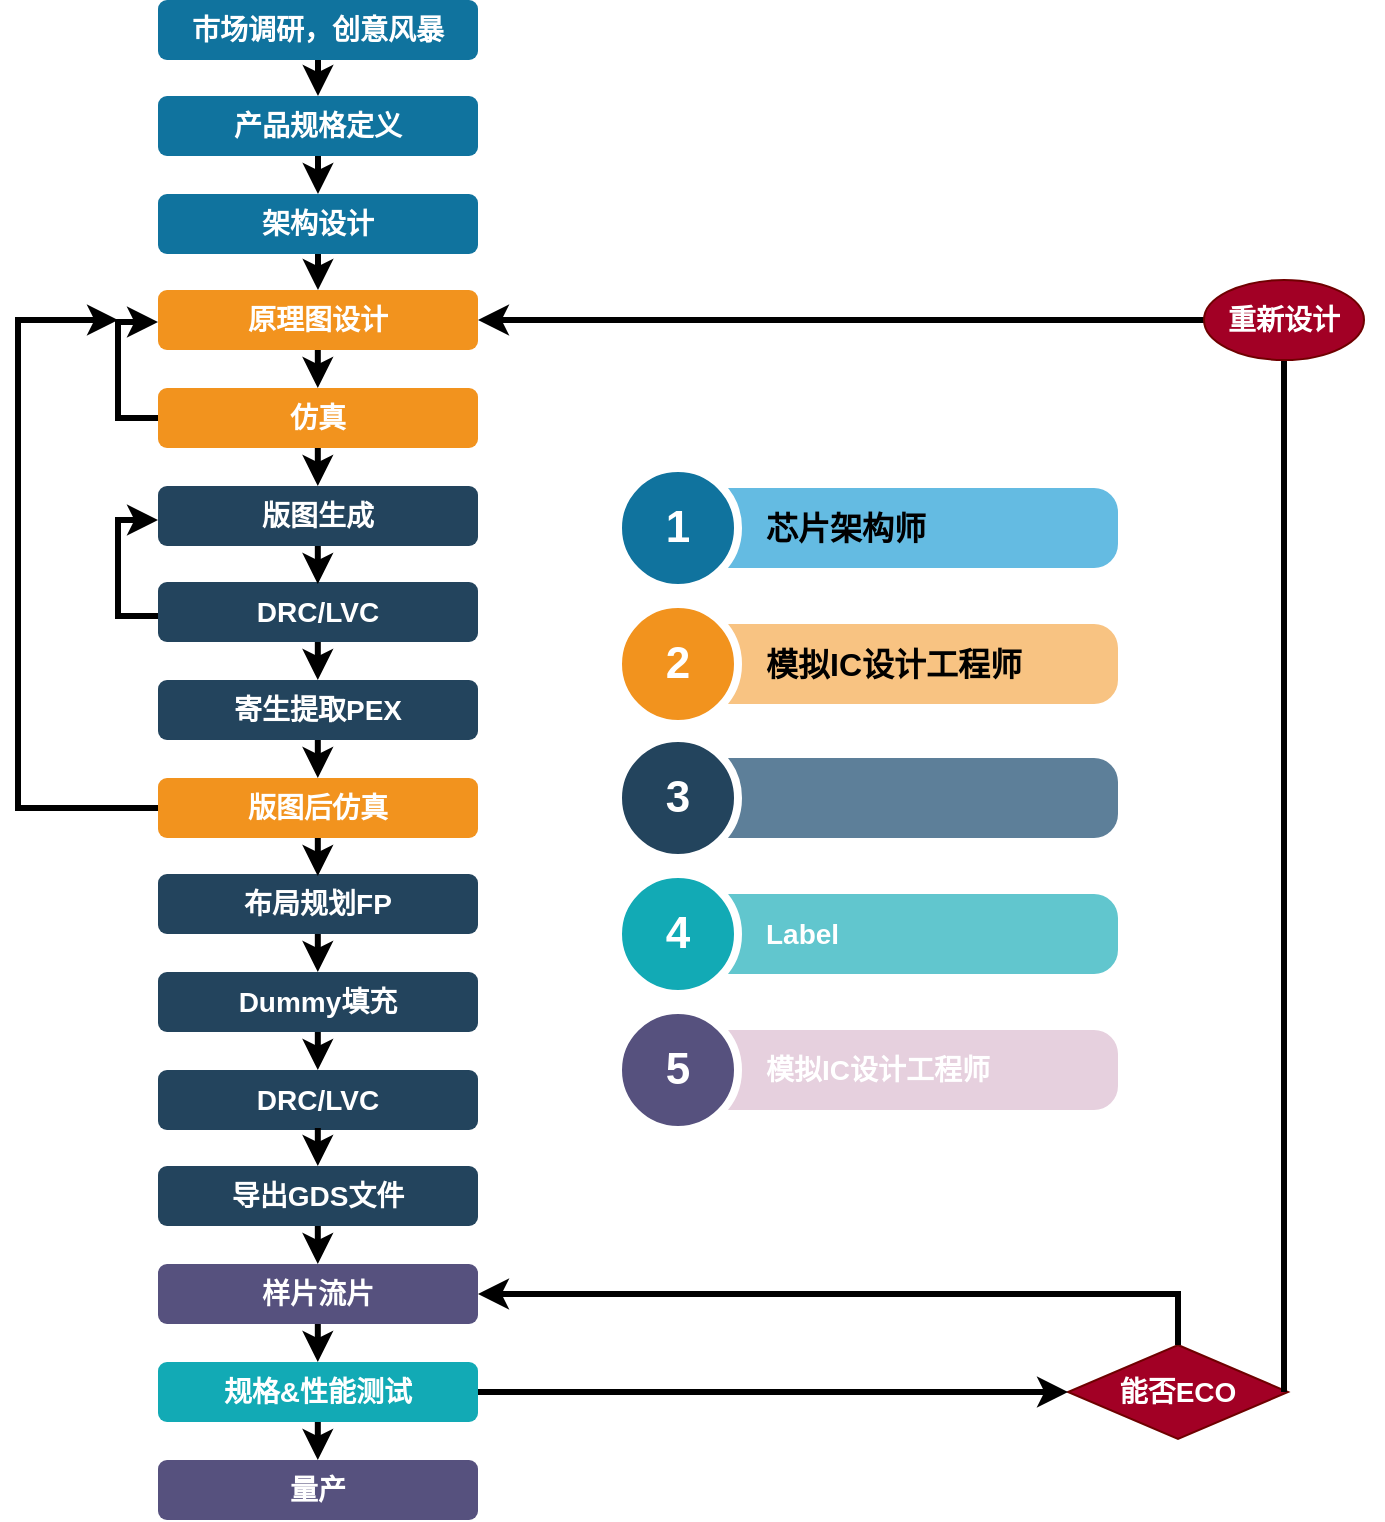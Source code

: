 <mxfile version="21.1.4" type="github">
  <diagram name="第 1 页" id="zuzwEsklc8ZXrd6iaa-z">
    <mxGraphModel dx="989" dy="527" grid="1" gridSize="10" guides="1" tooltips="1" connect="1" arrows="1" fold="1" page="1" pageScale="1" pageWidth="1169" pageHeight="827" math="0" shadow="0">
      <root>
        <mxCell id="0" />
        <mxCell id="1" parent="0" />
        <mxCell id="biOnji5yBdzb3iyCz2tb-88" value="市场调研，创意风暴" style="fillColor=#10739E;strokecolor=none;rounded=1;fontColor=#FFFFFF;strokeColor=none;fontStyle=1;fontSize=14;whiteSpace=wrap;html=1;" vertex="1" parent="1">
          <mxGeometry x="260" y="180" width="160" height="30" as="geometry" />
        </mxCell>
        <mxCell id="biOnji5yBdzb3iyCz2tb-89" value="原理图设计" style="fillColor=#F2931E;strokecolor=none;rounded=1;fontColor=#FFFFFF;strokeColor=none;fontStyle=1;fontSize=14;whiteSpace=wrap;html=1;" vertex="1" parent="1">
          <mxGeometry x="260" y="325" width="160" height="30" as="geometry" />
        </mxCell>
        <mxCell id="biOnji5yBdzb3iyCz2tb-91" value="版图生成" style="fillColor=#23445D;strokecolor=none;rounded=1;fontColor=#FFFFFF;strokeColor=none;fontStyle=1;fontSize=14;whiteSpace=wrap;html=1;" vertex="1" parent="1">
          <mxGeometry x="260" y="423" width="160" height="30" as="geometry" />
        </mxCell>
        <mxCell id="biOnji5yBdzb3iyCz2tb-92" value="规格&amp;amp;性能测试" style="fillColor=#12AAB5;strokecolor=none;rounded=1;fontColor=#FFFFFF;strokeColor=none;fontStyle=1;fontSize=14;whiteSpace=wrap;html=1;" vertex="1" parent="1">
          <mxGeometry x="260" y="861" width="160" height="30" as="geometry" />
        </mxCell>
        <mxCell id="biOnji5yBdzb3iyCz2tb-93" value="样片流片" style="fillColor=#56517E;strokecolor=none;rounded=1;fontColor=#FFFFFF;strokeColor=none;fontStyle=1;fontSize=14;whiteSpace=wrap;html=1;" vertex="1" parent="1">
          <mxGeometry x="260" y="812" width="160" height="30" as="geometry" />
        </mxCell>
        <mxCell id="biOnji5yBdzb3iyCz2tb-100" value="产品规格定义" style="fillColor=#10739E;strokecolor=none;rounded=1;fontColor=#FFFFFF;strokeColor=none;fontStyle=1;fontSize=14;whiteSpace=wrap;html=1;" vertex="1" parent="1">
          <mxGeometry x="260" y="228" width="160" height="30" as="geometry" />
        </mxCell>
        <mxCell id="biOnji5yBdzb3iyCz2tb-101" value="架构设计" style="fillColor=#10739E;strokecolor=none;rounded=1;fontColor=#FFFFFF;strokeColor=none;fontStyle=1;fontSize=14;whiteSpace=wrap;html=1;" vertex="1" parent="1">
          <mxGeometry x="260" y="277" width="160" height="30" as="geometry" />
        </mxCell>
        <mxCell id="biOnji5yBdzb3iyCz2tb-102" value="仿真" style="fillColor=#F2931E;strokecolor=none;rounded=1;fontColor=#FFFFFF;strokeColor=none;fontStyle=1;fontSize=14;whiteSpace=wrap;html=1;" vertex="1" parent="1">
          <mxGeometry x="260" y="374" width="160" height="30" as="geometry" />
        </mxCell>
        <mxCell id="biOnji5yBdzb3iyCz2tb-103" value="DRC/LVC" style="fillColor=#23445D;strokecolor=none;rounded=1;fontColor=#FFFFFF;strokeColor=none;fontStyle=1;fontSize=14;whiteSpace=wrap;html=1;" vertex="1" parent="1">
          <mxGeometry x="260" y="471" width="160" height="30" as="geometry" />
        </mxCell>
        <mxCell id="biOnji5yBdzb3iyCz2tb-104" value="寄生提取PEX" style="fillColor=#23445D;strokecolor=none;rounded=1;fontColor=#FFFFFF;strokeColor=none;fontStyle=1;fontSize=14;whiteSpace=wrap;html=1;" vertex="1" parent="1">
          <mxGeometry x="260" y="520" width="160" height="30" as="geometry" />
        </mxCell>
        <mxCell id="biOnji5yBdzb3iyCz2tb-105" value="版图后仿真" style="fillColor=#F2931E;strokecolor=none;rounded=1;fontColor=#FFFFFF;strokeColor=none;fontStyle=1;fontSize=14;whiteSpace=wrap;html=1;" vertex="1" parent="1">
          <mxGeometry x="260" y="569" width="160" height="30" as="geometry" />
        </mxCell>
        <mxCell id="biOnji5yBdzb3iyCz2tb-106" value="布局规划FP" style="fillColor=#23445D;strokecolor=none;rounded=1;fontColor=#FFFFFF;strokeColor=none;fontStyle=1;fontSize=14;whiteSpace=wrap;html=1;" vertex="1" parent="1">
          <mxGeometry x="260" y="617" width="160" height="30" as="geometry" />
        </mxCell>
        <mxCell id="biOnji5yBdzb3iyCz2tb-107" value="Dummy填充" style="fillColor=#23445D;strokecolor=none;rounded=1;fontColor=#FFFFFF;strokeColor=none;fontStyle=1;fontSize=14;whiteSpace=wrap;html=1;" vertex="1" parent="1">
          <mxGeometry x="260" y="666" width="160" height="30" as="geometry" />
        </mxCell>
        <mxCell id="biOnji5yBdzb3iyCz2tb-108" value="DRC/LVC" style="fillColor=#23445D;strokecolor=none;rounded=1;fontColor=#FFFFFF;strokeColor=none;fontStyle=1;fontSize=14;whiteSpace=wrap;html=1;" vertex="1" parent="1">
          <mxGeometry x="260" y="715" width="160" height="30" as="geometry" />
        </mxCell>
        <mxCell id="biOnji5yBdzb3iyCz2tb-110" value="导出GDS文件" style="fillColor=#23445D;strokecolor=none;rounded=1;fontColor=#FFFFFF;strokeColor=none;fontStyle=1;fontSize=14;whiteSpace=wrap;html=1;" vertex="1" parent="1">
          <mxGeometry x="260" y="763" width="160" height="30" as="geometry" />
        </mxCell>
        <mxCell id="biOnji5yBdzb3iyCz2tb-112" value="量产" style="fillColor=#56517E;strokecolor=none;rounded=1;fontColor=#FFFFFF;strokeColor=none;fontStyle=1;fontSize=14;whiteSpace=wrap;html=1;" vertex="1" parent="1">
          <mxGeometry x="260" y="910" width="160" height="30" as="geometry" />
        </mxCell>
        <mxCell id="biOnji5yBdzb3iyCz2tb-113" value="" style="endArrow=classic;html=1;rounded=0;exitX=0.5;exitY=1;exitDx=0;exitDy=0;strokeWidth=3;" edge="1" parent="1" source="biOnji5yBdzb3iyCz2tb-88" target="biOnji5yBdzb3iyCz2tb-100">
          <mxGeometry width="50" height="50" relative="1" as="geometry">
            <mxPoint x="310" y="230" as="sourcePoint" />
            <mxPoint x="350" y="220" as="targetPoint" />
          </mxGeometry>
        </mxCell>
        <mxCell id="biOnji5yBdzb3iyCz2tb-114" value="" style="endArrow=classic;html=1;rounded=0;entryX=0.5;entryY=0;entryDx=0;entryDy=0;exitX=0.5;exitY=1;exitDx=0;exitDy=0;strokeWidth=3;" edge="1" parent="1" source="biOnji5yBdzb3iyCz2tb-100" target="biOnji5yBdzb3iyCz2tb-101">
          <mxGeometry width="50" height="50" relative="1" as="geometry">
            <mxPoint x="340" y="260" as="sourcePoint" />
            <mxPoint x="350" y="238" as="targetPoint" />
          </mxGeometry>
        </mxCell>
        <mxCell id="biOnji5yBdzb3iyCz2tb-115" value="" style="endArrow=classic;html=1;rounded=0;entryX=0.5;entryY=0;entryDx=0;entryDy=0;exitX=0.5;exitY=1;exitDx=0;exitDy=0;strokeWidth=3;" edge="1" parent="1" source="biOnji5yBdzb3iyCz2tb-101" target="biOnji5yBdzb3iyCz2tb-89">
          <mxGeometry width="50" height="50" relative="1" as="geometry">
            <mxPoint x="350" y="268" as="sourcePoint" />
            <mxPoint x="350" y="289" as="targetPoint" />
          </mxGeometry>
        </mxCell>
        <mxCell id="biOnji5yBdzb3iyCz2tb-116" value="" style="endArrow=classic;html=1;rounded=0;entryX=0.5;entryY=0;entryDx=0;entryDy=0;exitX=0.5;exitY=1;exitDx=0;exitDy=0;strokeWidth=3;" edge="1" parent="1">
          <mxGeometry width="50" height="50" relative="1" as="geometry">
            <mxPoint x="339.91" y="355" as="sourcePoint" />
            <mxPoint x="339.91" y="374" as="targetPoint" />
          </mxGeometry>
        </mxCell>
        <mxCell id="biOnji5yBdzb3iyCz2tb-117" value="" style="endArrow=classic;html=1;rounded=0;entryX=0.5;entryY=0;entryDx=0;entryDy=0;exitX=0.5;exitY=1;exitDx=0;exitDy=0;strokeWidth=3;" edge="1" parent="1">
          <mxGeometry width="50" height="50" relative="1" as="geometry">
            <mxPoint x="339.91" y="404" as="sourcePoint" />
            <mxPoint x="339.91" y="423" as="targetPoint" />
          </mxGeometry>
        </mxCell>
        <mxCell id="biOnji5yBdzb3iyCz2tb-118" value="" style="endArrow=classic;html=1;rounded=0;entryX=0.5;entryY=0;entryDx=0;entryDy=0;exitX=0.5;exitY=1;exitDx=0;exitDy=0;strokeWidth=3;" edge="1" parent="1">
          <mxGeometry width="50" height="50" relative="1" as="geometry">
            <mxPoint x="339.91" y="453" as="sourcePoint" />
            <mxPoint x="339.91" y="472" as="targetPoint" />
          </mxGeometry>
        </mxCell>
        <mxCell id="biOnji5yBdzb3iyCz2tb-119" value="" style="endArrow=classic;html=1;rounded=0;entryX=0.5;entryY=0;entryDx=0;entryDy=0;exitX=0.5;exitY=1;exitDx=0;exitDy=0;strokeWidth=3;" edge="1" parent="1">
          <mxGeometry width="50" height="50" relative="1" as="geometry">
            <mxPoint x="339.91" y="501" as="sourcePoint" />
            <mxPoint x="339.91" y="520" as="targetPoint" />
          </mxGeometry>
        </mxCell>
        <mxCell id="biOnji5yBdzb3iyCz2tb-120" value="" style="endArrow=classic;html=1;rounded=0;entryX=0.5;entryY=0;entryDx=0;entryDy=0;exitX=0.5;exitY=1;exitDx=0;exitDy=0;strokeWidth=3;" edge="1" parent="1">
          <mxGeometry width="50" height="50" relative="1" as="geometry">
            <mxPoint x="339.91" y="550" as="sourcePoint" />
            <mxPoint x="339.91" y="569" as="targetPoint" />
          </mxGeometry>
        </mxCell>
        <mxCell id="biOnji5yBdzb3iyCz2tb-121" value="" style="endArrow=classic;html=1;rounded=0;entryX=0.5;entryY=0;entryDx=0;entryDy=0;exitX=0.5;exitY=1;exitDx=0;exitDy=0;strokeWidth=3;" edge="1" parent="1">
          <mxGeometry width="50" height="50" relative="1" as="geometry">
            <mxPoint x="339.91" y="599" as="sourcePoint" />
            <mxPoint x="339.91" y="618" as="targetPoint" />
          </mxGeometry>
        </mxCell>
        <mxCell id="biOnji5yBdzb3iyCz2tb-122" value="" style="endArrow=classic;html=1;rounded=0;entryX=0.5;entryY=0;entryDx=0;entryDy=0;exitX=0.5;exitY=1;exitDx=0;exitDy=0;strokeWidth=3;" edge="1" parent="1">
          <mxGeometry width="50" height="50" relative="1" as="geometry">
            <mxPoint x="339.91" y="647" as="sourcePoint" />
            <mxPoint x="339.91" y="666" as="targetPoint" />
          </mxGeometry>
        </mxCell>
        <mxCell id="biOnji5yBdzb3iyCz2tb-123" value="" style="endArrow=classic;html=1;rounded=0;entryX=0.5;entryY=0;entryDx=0;entryDy=0;exitX=0.5;exitY=1;exitDx=0;exitDy=0;strokeWidth=3;" edge="1" parent="1">
          <mxGeometry width="50" height="50" relative="1" as="geometry">
            <mxPoint x="339.91" y="696" as="sourcePoint" />
            <mxPoint x="339.91" y="715" as="targetPoint" />
          </mxGeometry>
        </mxCell>
        <mxCell id="biOnji5yBdzb3iyCz2tb-124" value="" style="endArrow=classic;html=1;rounded=0;entryX=0.5;entryY=0;entryDx=0;entryDy=0;exitX=0.5;exitY=1;exitDx=0;exitDy=0;strokeWidth=3;" edge="1" parent="1">
          <mxGeometry width="50" height="50" relative="1" as="geometry">
            <mxPoint x="339.91" y="744" as="sourcePoint" />
            <mxPoint x="339.91" y="763" as="targetPoint" />
          </mxGeometry>
        </mxCell>
        <mxCell id="biOnji5yBdzb3iyCz2tb-125" value="" style="endArrow=classic;html=1;rounded=0;entryX=0.5;entryY=0;entryDx=0;entryDy=0;exitX=0.5;exitY=1;exitDx=0;exitDy=0;strokeWidth=3;" edge="1" parent="1">
          <mxGeometry width="50" height="50" relative="1" as="geometry">
            <mxPoint x="339.91" y="793" as="sourcePoint" />
            <mxPoint x="339.91" y="812" as="targetPoint" />
          </mxGeometry>
        </mxCell>
        <mxCell id="biOnji5yBdzb3iyCz2tb-126" value="" style="endArrow=classic;html=1;rounded=0;entryX=0.5;entryY=0;entryDx=0;entryDy=0;exitX=0.5;exitY=1;exitDx=0;exitDy=0;strokeWidth=3;" edge="1" parent="1">
          <mxGeometry width="50" height="50" relative="1" as="geometry">
            <mxPoint x="339.91" y="842" as="sourcePoint" />
            <mxPoint x="339.91" y="861" as="targetPoint" />
          </mxGeometry>
        </mxCell>
        <mxCell id="biOnji5yBdzb3iyCz2tb-127" value="" style="endArrow=classic;html=1;rounded=0;entryX=0.5;entryY=0;entryDx=0;entryDy=0;exitX=0.5;exitY=1;exitDx=0;exitDy=0;strokeWidth=3;" edge="1" parent="1">
          <mxGeometry width="50" height="50" relative="1" as="geometry">
            <mxPoint x="339.91" y="891" as="sourcePoint" />
            <mxPoint x="339.91" y="910" as="targetPoint" />
          </mxGeometry>
        </mxCell>
        <mxCell id="biOnji5yBdzb3iyCz2tb-130" value="" style="endArrow=classic;html=1;rounded=0;exitX=0;exitY=0.5;exitDx=0;exitDy=0;entryX=0;entryY=0.5;entryDx=0;entryDy=0;strokeWidth=3;" edge="1" parent="1">
          <mxGeometry width="50" height="50" relative="1" as="geometry">
            <mxPoint x="260" y="389.0" as="sourcePoint" />
            <mxPoint x="260" y="341" as="targetPoint" />
            <Array as="points">
              <mxPoint x="240" y="389" />
              <mxPoint x="240" y="341" />
            </Array>
          </mxGeometry>
        </mxCell>
        <mxCell id="biOnji5yBdzb3iyCz2tb-131" value="" style="endArrow=classic;html=1;rounded=0;exitX=0;exitY=0.5;exitDx=0;exitDy=0;entryX=0;entryY=0.5;entryDx=0;entryDy=0;strokeWidth=3;" edge="1" parent="1">
          <mxGeometry width="50" height="50" relative="1" as="geometry">
            <mxPoint x="260" y="488.0" as="sourcePoint" />
            <mxPoint x="260" y="440" as="targetPoint" />
            <Array as="points">
              <mxPoint x="240" y="488" />
              <mxPoint x="240" y="440" />
            </Array>
          </mxGeometry>
        </mxCell>
        <mxCell id="biOnji5yBdzb3iyCz2tb-132" value="" style="endArrow=classic;html=1;rounded=0;exitX=0;exitY=0.5;exitDx=0;exitDy=0;strokeWidth=3;" edge="1" parent="1" source="biOnji5yBdzb3iyCz2tb-105">
          <mxGeometry width="50" height="50" relative="1" as="geometry">
            <mxPoint x="260" y="588" as="sourcePoint" />
            <mxPoint x="240" y="340" as="targetPoint" />
            <Array as="points">
              <mxPoint x="190" y="584" />
              <mxPoint x="190" y="340" />
            </Array>
          </mxGeometry>
        </mxCell>
        <mxCell id="biOnji5yBdzb3iyCz2tb-133" value="&lt;font style=&quot;font-size: 14px;&quot;&gt;能否ECO&lt;/font&gt;" style="rhombus;whiteSpace=wrap;html=1;fillColor=#a20025;strokeColor=#6F0000;fontColor=#ffffff;shadow=0;fontStyle=1" vertex="1" parent="1">
          <mxGeometry x="715" y="852.5" width="110" height="47" as="geometry" />
        </mxCell>
        <mxCell id="biOnji5yBdzb3iyCz2tb-134" value="" style="endArrow=classic;html=1;rounded=0;entryX=0;entryY=0.5;entryDx=0;entryDy=0;exitX=1;exitY=0.5;exitDx=0;exitDy=0;strokeWidth=3;" edge="1" parent="1" source="biOnji5yBdzb3iyCz2tb-92" target="biOnji5yBdzb3iyCz2tb-133">
          <mxGeometry width="50" height="50" relative="1" as="geometry">
            <mxPoint x="349.91" y="852" as="sourcePoint" />
            <mxPoint x="349.91" y="871" as="targetPoint" />
          </mxGeometry>
        </mxCell>
        <mxCell id="biOnji5yBdzb3iyCz2tb-135" value="" style="endArrow=classic;html=1;rounded=0;entryX=1;entryY=0.5;entryDx=0;entryDy=0;strokeWidth=3;exitX=0.5;exitY=0;exitDx=0;exitDy=0;" edge="1" parent="1" source="biOnji5yBdzb3iyCz2tb-133" target="biOnji5yBdzb3iyCz2tb-93">
          <mxGeometry width="50" height="50" relative="1" as="geometry">
            <mxPoint x="540" y="850" as="sourcePoint" />
            <mxPoint x="500" y="886" as="targetPoint" />
            <Array as="points">
              <mxPoint x="770" y="827" />
            </Array>
          </mxGeometry>
        </mxCell>
        <mxCell id="biOnji5yBdzb3iyCz2tb-136" value="" style="endArrow=classic;html=1;rounded=0;strokeWidth=3;exitX=1;exitY=0.5;exitDx=0;exitDy=0;entryX=1;entryY=0.5;entryDx=0;entryDy=0;" edge="1" parent="1" source="biOnji5yBdzb3iyCz2tb-137" target="biOnji5yBdzb3iyCz2tb-89">
          <mxGeometry width="50" height="50" relative="1" as="geometry">
            <mxPoint x="555" y="863" as="sourcePoint" />
            <mxPoint x="490" y="630" as="targetPoint" />
            <Array as="points" />
          </mxGeometry>
        </mxCell>
        <mxCell id="biOnji5yBdzb3iyCz2tb-138" value="" style="endArrow=classic;html=1;rounded=0;strokeWidth=3;exitX=1;exitY=0.5;exitDx=0;exitDy=0;entryX=1;entryY=0.5;entryDx=0;entryDy=0;" edge="1" parent="1" target="biOnji5yBdzb3iyCz2tb-137">
          <mxGeometry width="50" height="50" relative="1" as="geometry">
            <mxPoint x="823" y="876" as="sourcePoint" />
            <mxPoint x="643" y="340" as="targetPoint" />
            <Array as="points">
              <mxPoint x="823" y="340" />
            </Array>
          </mxGeometry>
        </mxCell>
        <mxCell id="biOnji5yBdzb3iyCz2tb-137" value="重新设计" style="ellipse;whiteSpace=wrap;html=1;fillColor=#a20025;fontColor=#ffffff;strokeColor=#6F0000;fontSize=14;fontStyle=1" vertex="1" parent="1">
          <mxGeometry x="783" y="320" width="80" height="40" as="geometry" />
        </mxCell>
        <mxCell id="biOnji5yBdzb3iyCz2tb-139" value="芯片架构师" style="shape=rect;rounded=1;whiteSpace=wrap;html=1;shadow=0;strokeColor=none;fillColor=#64BBE2;arcSize=30;fontSize=16;spacingLeft=42;fontStyle=1;fontColor=#000000;align=left;" vertex="1" parent="1">
          <mxGeometry x="520" y="424" width="220" height="40" as="geometry" />
        </mxCell>
        <mxCell id="biOnji5yBdzb3iyCz2tb-140" value="1" style="shape=ellipse;perimeter=ellipsePerimeter;fontSize=22;fontStyle=1;shadow=0;strokeColor=#ffffff;fillColor=#10739E;strokeWidth=4;fontColor=#ffffff;align=center;whiteSpace=wrap;html=1;" vertex="1" parent="1">
          <mxGeometry x="490" y="414" width="60" height="60" as="geometry" />
        </mxCell>
        <mxCell id="biOnji5yBdzb3iyCz2tb-141" value="模拟IC设计工程师" style="shape=rect;rounded=1;whiteSpace=wrap;html=1;shadow=0;strokeColor=none;fillColor=#F8C382;arcSize=30;fontSize=16;spacingLeft=42;fontStyle=1;fontColor=#000000;align=left;" vertex="1" parent="1">
          <mxGeometry x="520" y="492" width="220" height="40" as="geometry" />
        </mxCell>
        <mxCell id="biOnji5yBdzb3iyCz2tb-142" value="2" style="shape=ellipse;perimeter=ellipsePerimeter;fontSize=22;fontStyle=1;shadow=0;strokeColor=#ffffff;fillColor=#F2931E;strokeWidth=4;fontColor=#ffffff;align=center;whiteSpace=wrap;html=1;" vertex="1" parent="1">
          <mxGeometry x="490" y="482" width="60" height="60" as="geometry" />
        </mxCell>
        <mxCell id="biOnji5yBdzb3iyCz2tb-143" value="模拟IC设计工程师" style="shape=rect;rounded=1;whiteSpace=wrap;html=1;shadow=0;strokeColor=none;fillColor=#E6D0DE;arcSize=30;fontSize=14;spacingLeft=42;fontStyle=1;fontColor=#FFFFFF;align=left;" vertex="1" parent="1">
          <mxGeometry x="520" y="695" width="220" height="40" as="geometry" />
        </mxCell>
        <mxCell id="biOnji5yBdzb3iyCz2tb-144" value="5" style="shape=ellipse;perimeter=ellipsePerimeter;fontSize=22;fontStyle=1;shadow=0;strokeColor=#ffffff;fillColor=#56517e;strokeWidth=4;fontColor=#ffffff;align=center;whiteSpace=wrap;html=1;" vertex="1" parent="1">
          <mxGeometry x="490" y="685" width="60" height="60" as="geometry" />
        </mxCell>
        <mxCell id="biOnji5yBdzb3iyCz2tb-145" value="" style="shape=rect;rounded=1;whiteSpace=wrap;html=1;shadow=0;strokeColor=none;fillColor=#5D7F99;arcSize=30;fontSize=14;spacingLeft=42;fontStyle=1;fontColor=#FFFFFF;align=left;" vertex="1" parent="1">
          <mxGeometry x="520" y="559" width="220" height="40" as="geometry" />
        </mxCell>
        <mxCell id="biOnji5yBdzb3iyCz2tb-146" value="3" style="shape=ellipse;perimeter=ellipsePerimeter;fontSize=22;fontStyle=1;shadow=0;strokeColor=#ffffff;fillColor=#23445D;strokeWidth=4;fontColor=#ffffff;align=center;whiteSpace=wrap;html=1;" vertex="1" parent="1">
          <mxGeometry x="490" y="549" width="60" height="60" as="geometry" />
        </mxCell>
        <mxCell id="biOnji5yBdzb3iyCz2tb-147" value="Label" style="shape=rect;rounded=1;whiteSpace=wrap;html=1;shadow=0;strokeColor=none;fillColor=#61C6CE;arcSize=30;fontSize=14;spacingLeft=42;fontStyle=1;fontColor=#FFFFFF;align=left;" vertex="1" parent="1">
          <mxGeometry x="520" y="627" width="220" height="40" as="geometry" />
        </mxCell>
        <mxCell id="biOnji5yBdzb3iyCz2tb-148" value="4" style="shape=ellipse;perimeter=ellipsePerimeter;fontSize=22;fontStyle=1;shadow=0;strokeColor=#ffffff;fillColor=#12AAB5;strokeWidth=4;fontColor=#ffffff;align=center;whiteSpace=wrap;html=1;" vertex="1" parent="1">
          <mxGeometry x="490" y="617" width="60" height="60" as="geometry" />
        </mxCell>
      </root>
    </mxGraphModel>
  </diagram>
</mxfile>
